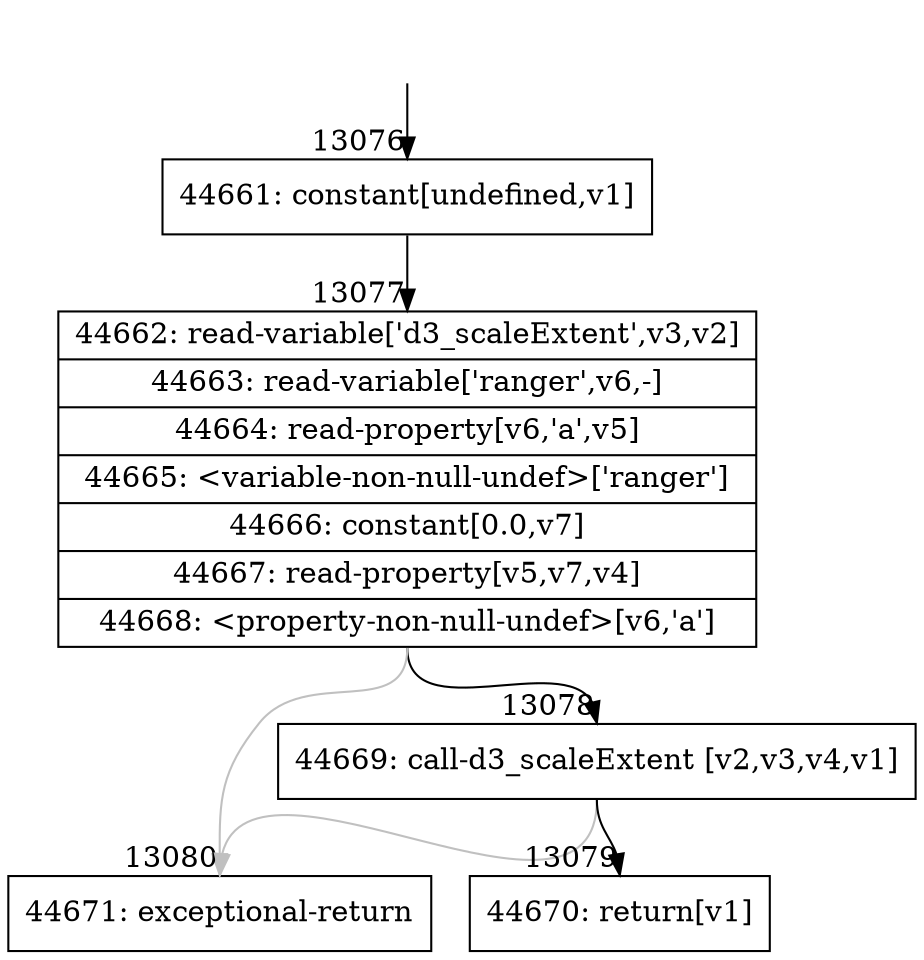 digraph {
rankdir="TD"
BB_entry1212[shape=none,label=""];
BB_entry1212 -> BB13076 [tailport=s, headport=n, headlabel="    13076"]
BB13076 [shape=record label="{44661: constant[undefined,v1]}" ] 
BB13076 -> BB13077 [tailport=s, headport=n, headlabel="      13077"]
BB13077 [shape=record label="{44662: read-variable['d3_scaleExtent',v3,v2]|44663: read-variable['ranger',v6,-]|44664: read-property[v6,'a',v5]|44665: \<variable-non-null-undef\>['ranger']|44666: constant[0.0,v7]|44667: read-property[v5,v7,v4]|44668: \<property-non-null-undef\>[v6,'a']}" ] 
BB13077 -> BB13078 [tailport=s, headport=n, headlabel="      13078"]
BB13077 -> BB13080 [tailport=s, headport=n, color=gray, headlabel="      13080"]
BB13078 [shape=record label="{44669: call-d3_scaleExtent [v2,v3,v4,v1]}" ] 
BB13078 -> BB13079 [tailport=s, headport=n, headlabel="      13079"]
BB13078 -> BB13080 [tailport=s, headport=n, color=gray]
BB13079 [shape=record label="{44670: return[v1]}" ] 
BB13080 [shape=record label="{44671: exceptional-return}" ] 
//#$~ 7795
}
